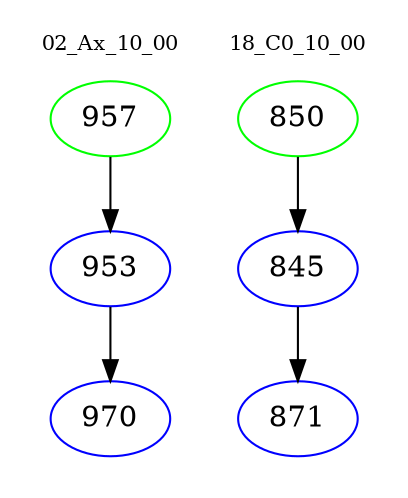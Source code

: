 digraph{
subgraph cluster_0 {
color = white
label = "02_Ax_10_00";
fontsize=10;
T0_957 [label="957", color="green"]
T0_957 -> T0_953 [color="black"]
T0_953 [label="953", color="blue"]
T0_953 -> T0_970 [color="black"]
T0_970 [label="970", color="blue"]
}
subgraph cluster_1 {
color = white
label = "18_C0_10_00";
fontsize=10;
T1_850 [label="850", color="green"]
T1_850 -> T1_845 [color="black"]
T1_845 [label="845", color="blue"]
T1_845 -> T1_871 [color="black"]
T1_871 [label="871", color="blue"]
}
}
